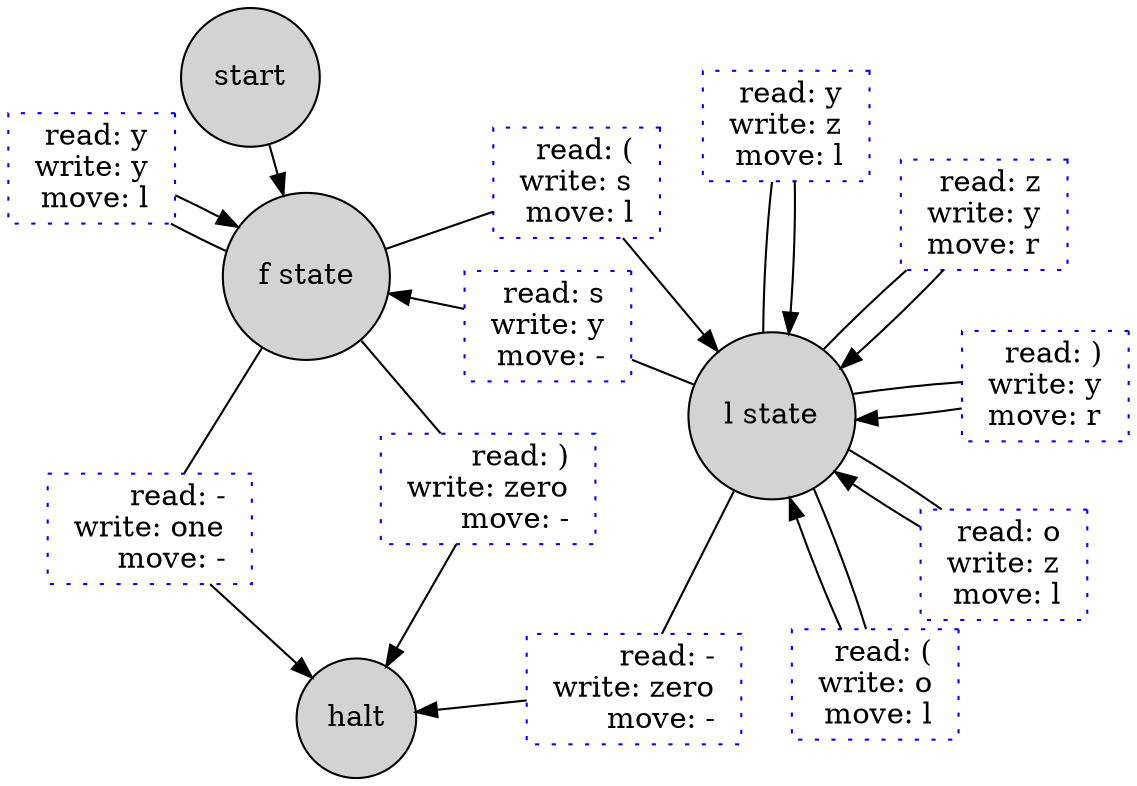 digraph G {
	graph [layout=neato]

	node [style=filled shape=circle size=10]
	edge [arrowhead=none len=1.6] //len controls spacing of nodes

	f [label="f state"]
	l [label="l state"]
	halt [label="halt"]

	{
		node [style=dotted color=blue line=dotted shape=rect]

		// code block 1
		l37 [label=" read: ( \r write: s \r move: l \r"]
		l38 [label=" read: ) \r write: zero \r move: - \r"]
		l39 [label=" read: - \r write: one \r move: - \r"]
		l40 [label=" read: y \r write: y \r move: l \r"]

		// code block 2
		l42 [label=" read: ) \r write: y \r move: r \r"]
		l43 [label=" read: ( \r write: o \r move: l \r"]
		l44 [label=" read: - \r write: zero \r move: - \r"]

		// code block 3
		l46 [label=" read: o \r write: z \r move: l \r"]
		l47 [label=" read: s \r write: y \r move: - \r"]
		l48 [label=" read: z \r write: y \r move: r \r"]
		l49 [label=" read: y \r write: z \r move: l \r"]

	}

	// code block 1
	start -> f	[arrowhead=normal len=1.2]

	f -> l37
	l37 -> l 	[arrowhead=normal]

	f -> l38
	l38 -> halt 	[arrowhead=normal] 

	f -> l39
	l39 -> halt 	[arrowhead=normal]

	f -> l40 
	l40 -> f 	[arrowhead=normal] 

	// code block 2
	l -> l42
	l42 -> l	[arrowhead=normal]

	l -> l43
	l43 -> l	[arrowhead=normal]

	l -> l44
	l44 -> halt	[arrowhead=normal]

	// code block 3
	l -> l46
	l46 -> l	[arrowhead=normal]

	l -> l47
	l47 -> f	[arrowhead=normal]

	l -> l48
	l48 -> l	[arrowhead=normal]

	l -> l49
	l49 -> l	[arrowhead=normal]

	{/* These invisible edges are for layout purposes only */

		edge [color=none]

		l49 -> l48 [len=5]
		l40 -> l49 [len=3]
		l38 -> l
		l37 -> l47
	}
}
